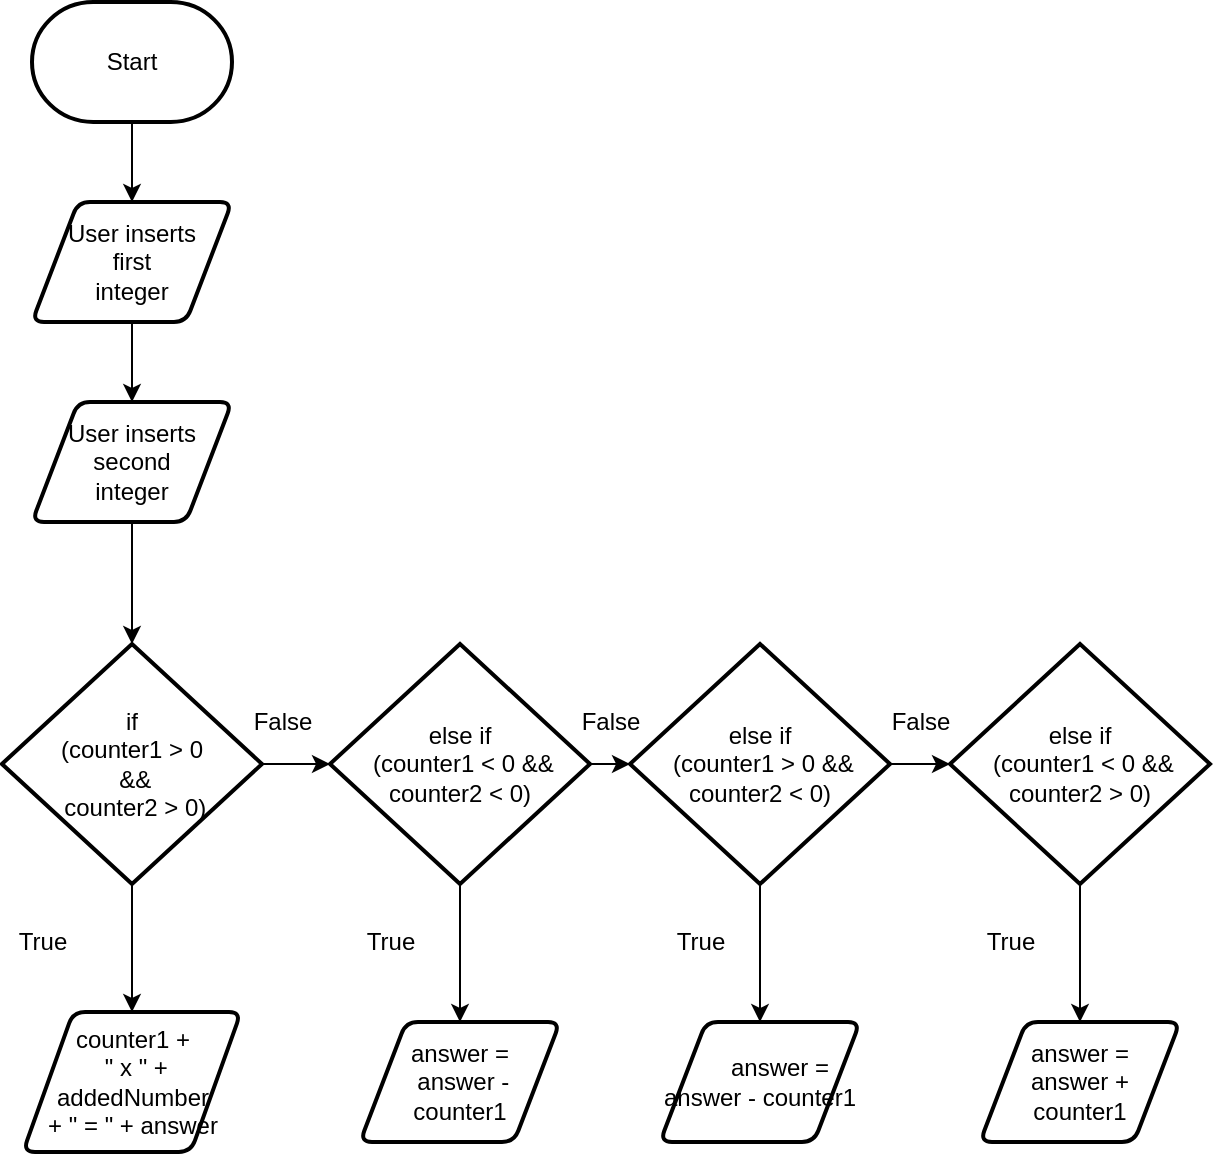 <mxfile>
    <diagram id="7WBDBPywILjj__G7rscF" name="Page-1">
        <mxGraphModel dx="1074" dy="741" grid="1" gridSize="10" guides="1" tooltips="1" connect="1" arrows="1" fold="1" page="1" pageScale="1" pageWidth="850" pageHeight="1100" math="0" shadow="0">
            <root>
                <mxCell id="0"/>
                <mxCell id="1" parent="0"/>
                <mxCell id="6" style="edgeStyle=none;html=1;" parent="1" source="2" target="3" edge="1">
                    <mxGeometry relative="1" as="geometry"/>
                </mxCell>
                <mxCell id="2" value="Start" style="strokeWidth=2;html=1;shape=mxgraph.flowchart.terminator;whiteSpace=wrap;" parent="1" vertex="1">
                    <mxGeometry x="111" y="40" width="100" height="60" as="geometry"/>
                </mxCell>
                <mxCell id="7" style="edgeStyle=none;html=1;" parent="1" source="3" target="5" edge="1">
                    <mxGeometry relative="1" as="geometry"/>
                </mxCell>
                <mxCell id="3" value="User inserts&lt;br&gt;first&lt;br&gt;integer" style="shape=parallelogram;html=1;strokeWidth=2;perimeter=parallelogramPerimeter;whiteSpace=wrap;rounded=1;arcSize=12;size=0.23;" parent="1" vertex="1">
                    <mxGeometry x="111" y="140" width="100" height="60" as="geometry"/>
                </mxCell>
                <mxCell id="12" style="edgeStyle=none;html=1;" edge="1" parent="1" source="5" target="8">
                    <mxGeometry relative="1" as="geometry"/>
                </mxCell>
                <mxCell id="5" value="User inserts&lt;br&gt;second&lt;br&gt;integer" style="shape=parallelogram;html=1;strokeWidth=2;perimeter=parallelogramPerimeter;whiteSpace=wrap;rounded=1;arcSize=12;size=0.23;" parent="1" vertex="1">
                    <mxGeometry x="111" y="240" width="100" height="60" as="geometry"/>
                </mxCell>
                <mxCell id="13" style="edgeStyle=none;html=1;" edge="1" parent="1" source="8" target="9">
                    <mxGeometry relative="1" as="geometry"/>
                </mxCell>
                <mxCell id="20" style="edgeStyle=none;html=1;" edge="1" parent="1" source="8" target="16">
                    <mxGeometry relative="1" as="geometry"/>
                </mxCell>
                <mxCell id="8" value="if &lt;br&gt;(counter1 &amp;gt; 0&lt;br&gt;&amp;nbsp;&amp;amp;&amp;amp;&lt;br&gt;&amp;nbsp;counter2 &amp;gt; 0)" style="strokeWidth=2;html=1;shape=mxgraph.flowchart.decision;whiteSpace=wrap;" parent="1" vertex="1">
                    <mxGeometry x="96" y="361" width="130" height="120" as="geometry"/>
                </mxCell>
                <mxCell id="14" style="edgeStyle=none;html=1;exitX=1;exitY=0.5;exitDx=0;exitDy=0;exitPerimeter=0;" edge="1" parent="1" source="9" target="10">
                    <mxGeometry relative="1" as="geometry"/>
                </mxCell>
                <mxCell id="21" style="edgeStyle=none;html=1;" edge="1" parent="1" source="9" target="17">
                    <mxGeometry relative="1" as="geometry"/>
                </mxCell>
                <mxCell id="9" value="else if&lt;br&gt;&amp;nbsp;(counter1 &amp;lt; 0 &amp;amp;&amp;amp; counter2 &amp;lt; 0)" style="strokeWidth=2;html=1;shape=mxgraph.flowchart.decision;whiteSpace=wrap;" vertex="1" parent="1">
                    <mxGeometry x="260" y="361" width="130" height="120" as="geometry"/>
                </mxCell>
                <mxCell id="15" style="edgeStyle=none;html=1;" edge="1" parent="1" source="10" target="11">
                    <mxGeometry relative="1" as="geometry"/>
                </mxCell>
                <mxCell id="22" style="edgeStyle=none;html=1;" edge="1" parent="1" source="10" target="18">
                    <mxGeometry relative="1" as="geometry"/>
                </mxCell>
                <mxCell id="10" value="else if&lt;br&gt;&amp;nbsp;(counter1 &amp;gt; 0 &amp;amp;&amp;amp; counter2 &amp;lt; 0)" style="strokeWidth=2;html=1;shape=mxgraph.flowchart.decision;whiteSpace=wrap;" vertex="1" parent="1">
                    <mxGeometry x="410" y="361" width="130" height="120" as="geometry"/>
                </mxCell>
                <mxCell id="23" style="edgeStyle=none;html=1;" edge="1" parent="1" source="11" target="19">
                    <mxGeometry relative="1" as="geometry"/>
                </mxCell>
                <mxCell id="11" value="else if&lt;br&gt;&amp;nbsp;(counter1 &amp;lt; 0 &amp;amp;&amp;amp; counter2 &amp;gt; 0)" style="strokeWidth=2;html=1;shape=mxgraph.flowchart.decision;whiteSpace=wrap;" vertex="1" parent="1">
                    <mxGeometry x="570" y="361" width="130" height="120" as="geometry"/>
                </mxCell>
                <mxCell id="16" value="counter1 +&lt;br&gt;&amp;nbsp;&quot; x &quot; + addedNumber &lt;br&gt;+ &quot; = &quot; + answer" style="shape=parallelogram;html=1;strokeWidth=2;perimeter=parallelogramPerimeter;whiteSpace=wrap;rounded=1;arcSize=12;size=0.23;" vertex="1" parent="1">
                    <mxGeometry x="106.5" y="545" width="109" height="70" as="geometry"/>
                </mxCell>
                <mxCell id="17" value="answer =&lt;br&gt;&amp;nbsp;answer - counter1" style="shape=parallelogram;html=1;strokeWidth=2;perimeter=parallelogramPerimeter;whiteSpace=wrap;rounded=1;arcSize=12;size=0.23;" vertex="1" parent="1">
                    <mxGeometry x="275" y="550" width="100" height="60" as="geometry"/>
                </mxCell>
                <mxCell id="18" value="&amp;nbsp; &amp;nbsp; &amp;nbsp; answer = answer - counter1" style="shape=parallelogram;html=1;strokeWidth=2;perimeter=parallelogramPerimeter;whiteSpace=wrap;rounded=1;arcSize=12;size=0.23;" vertex="1" parent="1">
                    <mxGeometry x="425" y="550" width="100" height="60" as="geometry"/>
                </mxCell>
                <mxCell id="19" value="answer = &lt;br&gt;answer + counter1" style="shape=parallelogram;html=1;strokeWidth=2;perimeter=parallelogramPerimeter;whiteSpace=wrap;rounded=1;arcSize=12;size=0.23;" vertex="1" parent="1">
                    <mxGeometry x="585" y="550" width="100" height="60" as="geometry"/>
                </mxCell>
                <mxCell id="24" value="True" style="text;html=1;align=center;verticalAlign=middle;resizable=0;points=[];autosize=1;strokeColor=none;fillColor=none;" vertex="1" parent="1">
                    <mxGeometry x="96" y="500" width="40" height="20" as="geometry"/>
                </mxCell>
                <mxCell id="25" value="True" style="text;html=1;align=center;verticalAlign=middle;resizable=0;points=[];autosize=1;strokeColor=none;fillColor=none;" vertex="1" parent="1">
                    <mxGeometry x="270" y="500" width="40" height="20" as="geometry"/>
                </mxCell>
                <mxCell id="26" value="True" style="text;html=1;align=center;verticalAlign=middle;resizable=0;points=[];autosize=1;strokeColor=none;fillColor=none;" vertex="1" parent="1">
                    <mxGeometry x="425" y="500" width="40" height="20" as="geometry"/>
                </mxCell>
                <mxCell id="27" value="True" style="text;html=1;align=center;verticalAlign=middle;resizable=0;points=[];autosize=1;strokeColor=none;fillColor=none;" vertex="1" parent="1">
                    <mxGeometry x="580" y="500" width="40" height="20" as="geometry"/>
                </mxCell>
                <mxCell id="28" value="False" style="text;html=1;align=center;verticalAlign=middle;resizable=0;points=[];autosize=1;strokeColor=none;fillColor=none;" vertex="1" parent="1">
                    <mxGeometry x="211" y="390" width="50" height="20" as="geometry"/>
                </mxCell>
                <mxCell id="29" value="False" style="text;html=1;align=center;verticalAlign=middle;resizable=0;points=[];autosize=1;strokeColor=none;fillColor=none;" vertex="1" parent="1">
                    <mxGeometry x="375" y="390" width="50" height="20" as="geometry"/>
                </mxCell>
                <mxCell id="30" value="False" style="text;html=1;align=center;verticalAlign=middle;resizable=0;points=[];autosize=1;strokeColor=none;fillColor=none;" vertex="1" parent="1">
                    <mxGeometry x="530" y="390" width="50" height="20" as="geometry"/>
                </mxCell>
            </root>
        </mxGraphModel>
    </diagram>
</mxfile>
